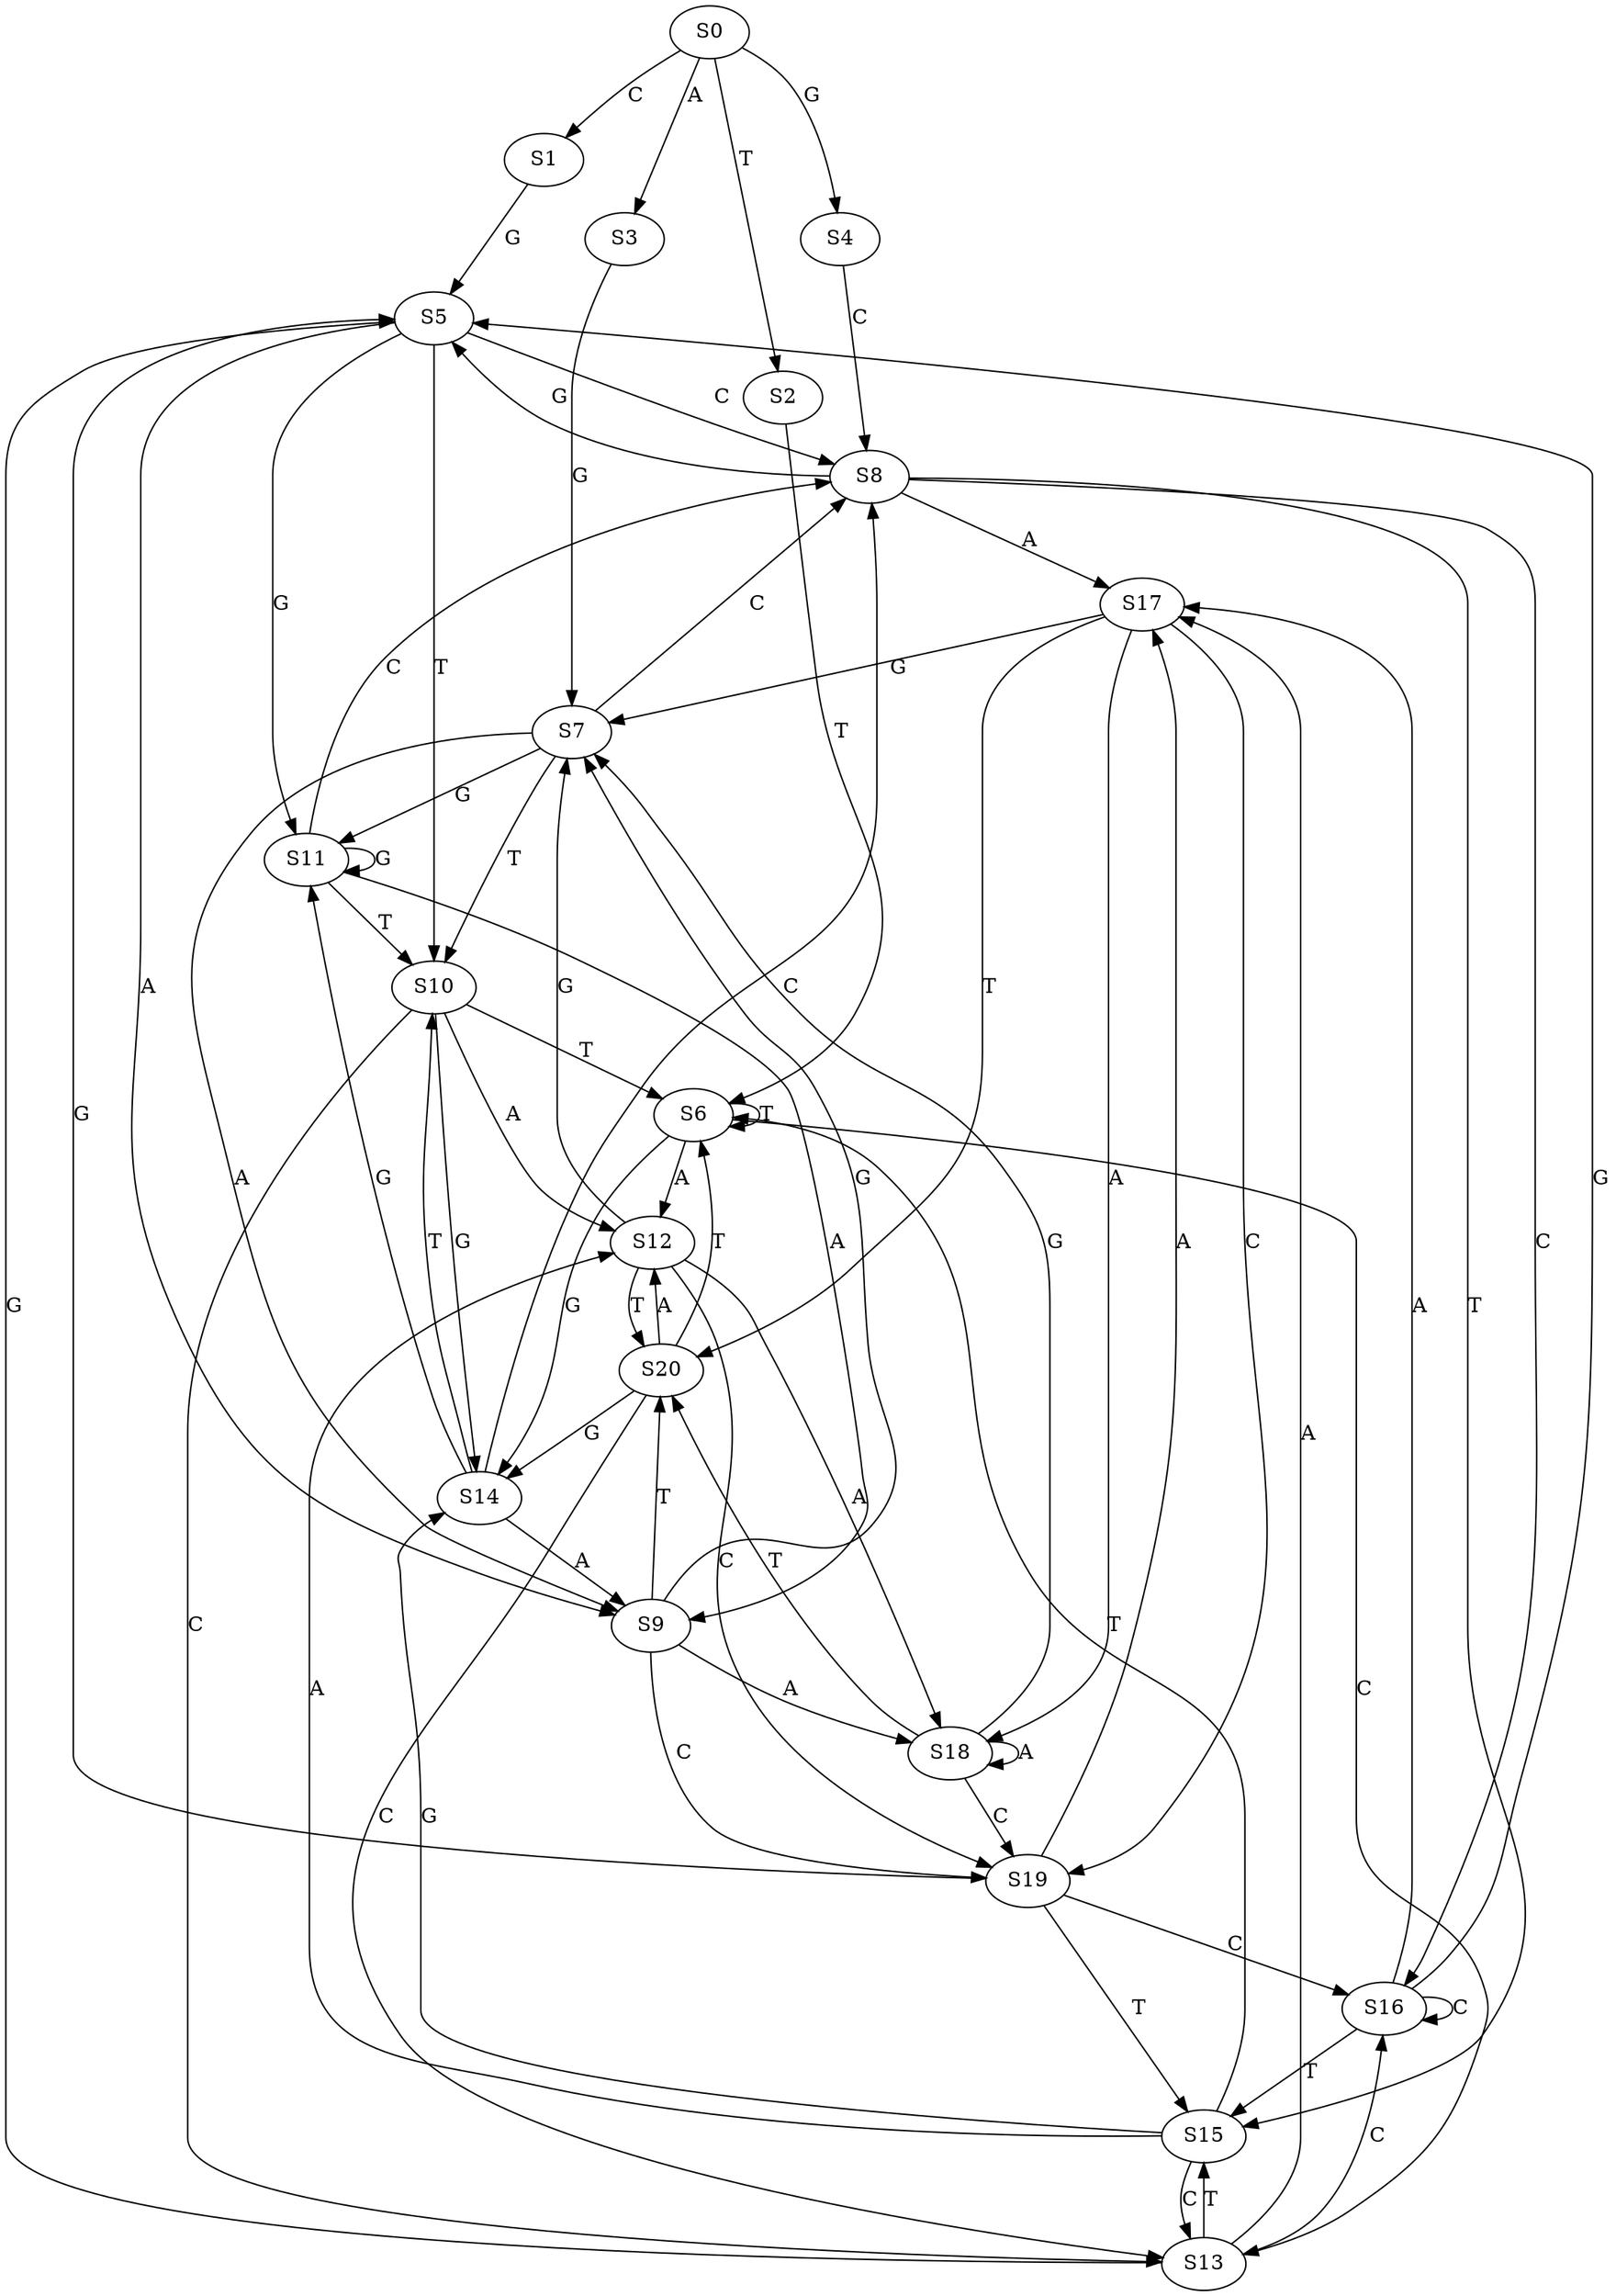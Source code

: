 strict digraph  {
	S0 -> S1 [ label = C ];
	S0 -> S2 [ label = T ];
	S0 -> S3 [ label = A ];
	S0 -> S4 [ label = G ];
	S1 -> S5 [ label = G ];
	S2 -> S6 [ label = T ];
	S3 -> S7 [ label = G ];
	S4 -> S8 [ label = C ];
	S5 -> S8 [ label = C ];
	S5 -> S9 [ label = A ];
	S5 -> S10 [ label = T ];
	S5 -> S11 [ label = G ];
	S6 -> S12 [ label = A ];
	S6 -> S13 [ label = C ];
	S6 -> S6 [ label = T ];
	S6 -> S14 [ label = G ];
	S7 -> S9 [ label = A ];
	S7 -> S11 [ label = G ];
	S7 -> S10 [ label = T ];
	S7 -> S8 [ label = C ];
	S8 -> S15 [ label = T ];
	S8 -> S16 [ label = C ];
	S8 -> S17 [ label = A ];
	S8 -> S5 [ label = G ];
	S9 -> S18 [ label = A ];
	S9 -> S19 [ label = C ];
	S9 -> S7 [ label = G ];
	S9 -> S20 [ label = T ];
	S10 -> S12 [ label = A ];
	S10 -> S13 [ label = C ];
	S10 -> S6 [ label = T ];
	S10 -> S14 [ label = G ];
	S11 -> S8 [ label = C ];
	S11 -> S11 [ label = G ];
	S11 -> S10 [ label = T ];
	S11 -> S9 [ label = A ];
	S12 -> S7 [ label = G ];
	S12 -> S19 [ label = C ];
	S12 -> S18 [ label = A ];
	S12 -> S20 [ label = T ];
	S13 -> S5 [ label = G ];
	S13 -> S17 [ label = A ];
	S13 -> S15 [ label = T ];
	S13 -> S16 [ label = C ];
	S14 -> S8 [ label = C ];
	S14 -> S9 [ label = A ];
	S14 -> S10 [ label = T ];
	S14 -> S11 [ label = G ];
	S15 -> S6 [ label = T ];
	S15 -> S14 [ label = G ];
	S15 -> S12 [ label = A ];
	S15 -> S13 [ label = C ];
	S16 -> S5 [ label = G ];
	S16 -> S15 [ label = T ];
	S16 -> S17 [ label = A ];
	S16 -> S16 [ label = C ];
	S17 -> S7 [ label = G ];
	S17 -> S20 [ label = T ];
	S17 -> S18 [ label = A ];
	S17 -> S19 [ label = C ];
	S18 -> S19 [ label = C ];
	S18 -> S18 [ label = A ];
	S18 -> S20 [ label = T ];
	S18 -> S7 [ label = G ];
	S19 -> S16 [ label = C ];
	S19 -> S17 [ label = A ];
	S19 -> S15 [ label = T ];
	S19 -> S5 [ label = G ];
	S20 -> S13 [ label = C ];
	S20 -> S12 [ label = A ];
	S20 -> S6 [ label = T ];
	S20 -> S14 [ label = G ];
}
